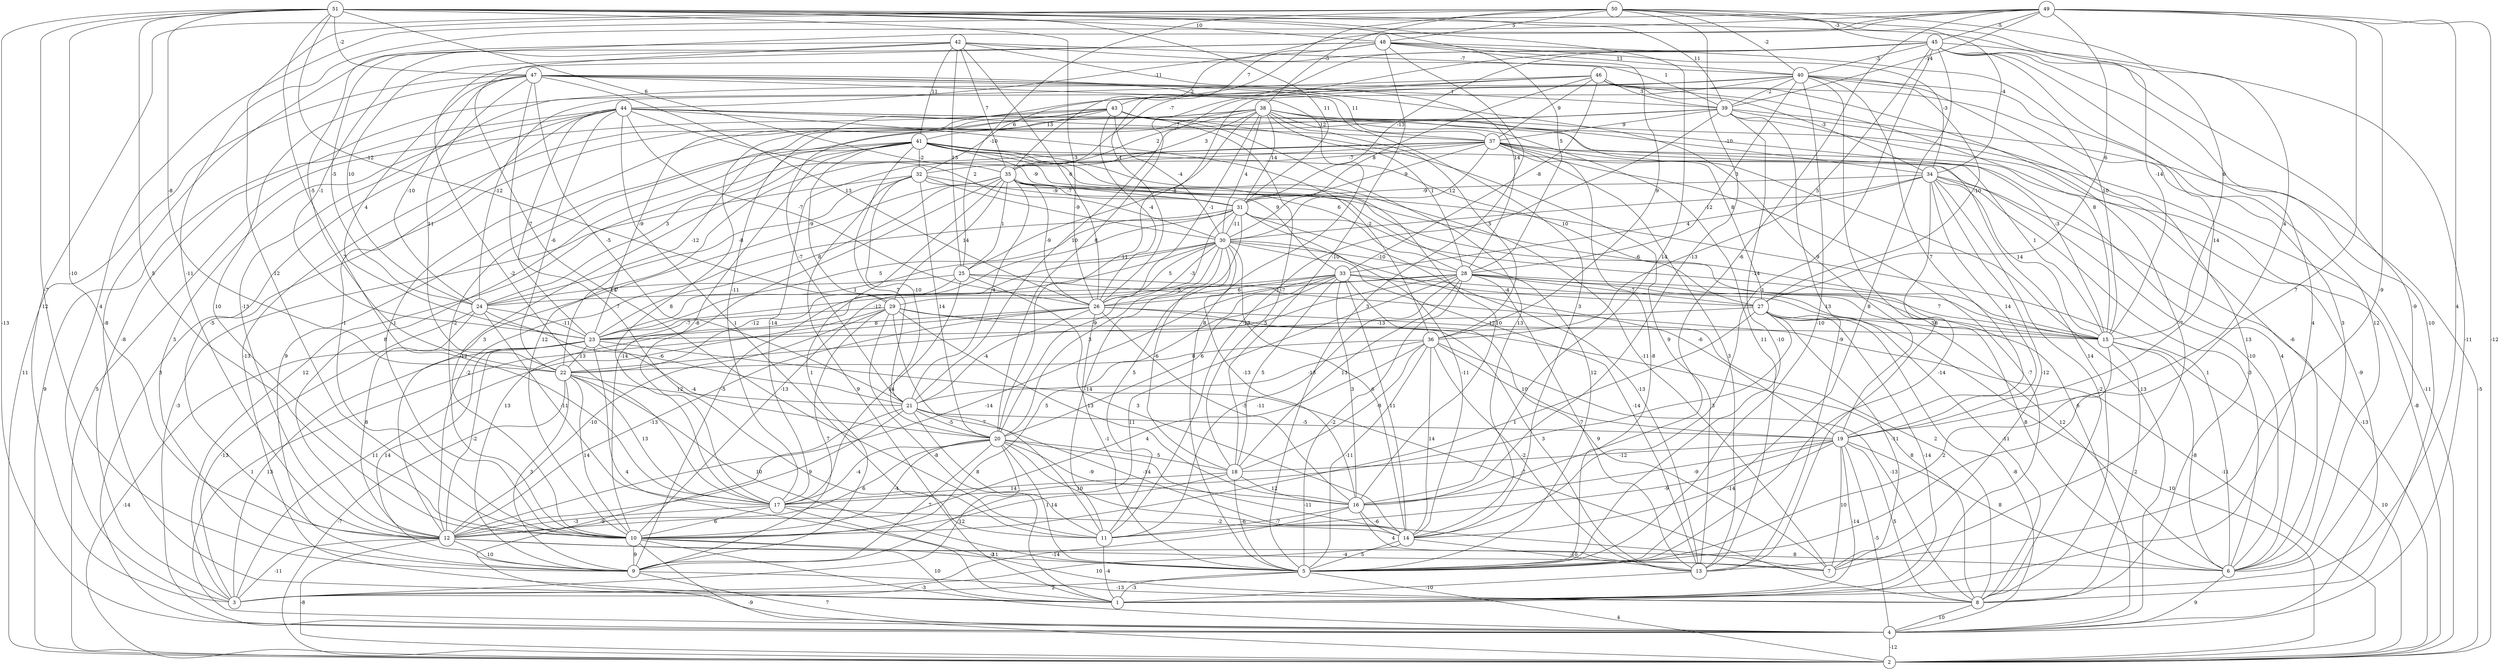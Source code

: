 graph { 
	 fontname="Helvetica,Arial,sans-serif" 
	 node [shape = circle]; 
	 51 -- 4 [label = "-13"];
	 51 -- 9 [label = "-7"];
	 51 -- 10 [label = "5"];
	 51 -- 12 [label = "-10"];
	 51 -- 15 [label = "-14"];
	 51 -- 16 [label = "14"];
	 51 -- 17 [label = "7"];
	 51 -- 22 [label = "-8"];
	 51 -- 26 [label = "-3"];
	 51 -- 28 [label = "5"];
	 51 -- 29 [label = "-12"];
	 51 -- 31 [label = "11"];
	 51 -- 35 [label = "6"];
	 51 -- 39 [label = "11"];
	 51 -- 47 [label = "-2"];
	 51 -- 48 [label = "10"];
	 50 -- 3 [label = "12"];
	 50 -- 10 [label = "12"];
	 50 -- 15 [label = "8"];
	 50 -- 16 [label = "-13"];
	 50 -- 19 [label = "4"];
	 50 -- 25 [label = "-10"];
	 50 -- 26 [label = "1"];
	 50 -- 34 [label = "-4"];
	 50 -- 38 [label = "-5"];
	 50 -- 40 [label = "-2"];
	 50 -- 45 [label = "-3"];
	 50 -- 48 [label = "5"];
	 49 -- 1 [label = "4"];
	 49 -- 2 [label = "-12"];
	 49 -- 3 [label = "4"];
	 49 -- 5 [label = "7"];
	 49 -- 12 [label = "-11"];
	 49 -- 13 [label = "-9"];
	 49 -- 16 [label = "-6"];
	 49 -- 22 [label = "-5"];
	 49 -- 27 [label = "6"];
	 49 -- 35 [label = "2"];
	 49 -- 39 [label = "-14"];
	 49 -- 45 [label = "-5"];
	 48 -- 5 [label = "3"];
	 48 -- 15 [label = "10"];
	 48 -- 18 [label = "-10"];
	 48 -- 23 [label = "-1"];
	 48 -- 24 [label = "10"];
	 48 -- 34 [label = "-3"];
	 48 -- 36 [label = "9"];
	 48 -- 40 [label = "11"];
	 48 -- 43 [label = "7"];
	 48 -- 44 [label = "-11"];
	 47 -- 2 [label = "11"];
	 47 -- 5 [label = "8"];
	 47 -- 10 [label = "10"];
	 47 -- 11 [label = "7"];
	 47 -- 14 [label = "3"];
	 47 -- 19 [label = "9"];
	 47 -- 21 [label = "-5"];
	 47 -- 22 [label = "11"];
	 47 -- 23 [label = "4"];
	 47 -- 24 [label = "-10"];
	 47 -- 26 [label = "13"];
	 47 -- 37 [label = "11"];
	 47 -- 39 [label = "1"];
	 46 -- 6 [label = "3"];
	 46 -- 7 [label = "-7"];
	 46 -- 12 [label = "-13"];
	 46 -- 15 [label = "8"];
	 46 -- 21 [label = "10"];
	 46 -- 30 [label = "8"];
	 46 -- 32 [label = "6"];
	 46 -- 33 [label = "-8"];
	 46 -- 34 [label = "-3"];
	 46 -- 37 [label = "9"];
	 46 -- 39 [label = "3"];
	 45 -- 1 [label = "4"];
	 45 -- 4 [label = "-11"];
	 45 -- 5 [label = "8"];
	 45 -- 6 [label = "-9"];
	 45 -- 8 [label = "-10"];
	 45 -- 14 [label = "-1"];
	 45 -- 17 [label = "-2"];
	 45 -- 19 [label = "14"];
	 45 -- 20 [label = "8"];
	 45 -- 31 [label = "-13"];
	 45 -- 35 [label = "-7"];
	 45 -- 36 [label = "5"];
	 45 -- 40 [label = "-3"];
	 44 -- 2 [label = "9"];
	 44 -- 8 [label = "14"];
	 44 -- 9 [label = "5"];
	 44 -- 10 [label = "-1"];
	 44 -- 11 [label = "1"];
	 44 -- 12 [label = "-5"];
	 44 -- 15 [label = "-3"];
	 44 -- 22 [label = "-6"];
	 44 -- 23 [label = "-7"];
	 44 -- 26 [label = "-7"];
	 44 -- 30 [label = "2"];
	 44 -- 36 [label = "-2"];
	 44 -- 37 [label = "-7"];
	 43 -- 1 [label = "-13"];
	 43 -- 2 [label = "5"];
	 43 -- 13 [label = "9"];
	 43 -- 14 [label = "13"];
	 43 -- 18 [label = "-7"];
	 43 -- 21 [label = "-7"];
	 43 -- 23 [label = "-9"];
	 43 -- 26 [label = "-4"];
	 43 -- 27 [label = "8"];
	 43 -- 30 [label = "-4"];
	 43 -- 41 [label = "13"];
	 42 -- 1 [label = "-8"];
	 42 -- 11 [label = "14"];
	 42 -- 24 [label = "-5"];
	 42 -- 25 [label = "13"];
	 42 -- 26 [label = "6"];
	 42 -- 28 [label = "14"];
	 42 -- 35 [label = "7"];
	 42 -- 39 [label = "1"];
	 42 -- 40 [label = "-7"];
	 42 -- 41 [label = "11"];
	 41 -- 6 [label = "-10"];
	 41 -- 7 [label = "-11"];
	 41 -- 9 [label = "9"];
	 41 -- 10 [label = "3"];
	 41 -- 12 [label = "8"];
	 41 -- 16 [label = "10"];
	 41 -- 17 [label = "-8"];
	 41 -- 20 [label = "7"];
	 41 -- 24 [label = "3"];
	 41 -- 27 [label = "10"];
	 41 -- 28 [label = "6"];
	 41 -- 29 [label = "-9"];
	 41 -- 31 [label = "-9"];
	 41 -- 32 [label = "-2"];
	 41 -- 33 [label = "9"];
	 40 -- 3 [label = "-8"];
	 40 -- 5 [label = "-10"];
	 40 -- 6 [label = "12"];
	 40 -- 8 [label = "13"];
	 40 -- 13 [label = "8"];
	 40 -- 17 [label = "-11"];
	 40 -- 19 [label = "7"];
	 40 -- 20 [label = "11"];
	 40 -- 24 [label = "-12"];
	 40 -- 27 [label = "-10"];
	 40 -- 28 [label = "3"];
	 40 -- 39 [label = "-2"];
	 39 -- 2 [label = "-5"];
	 39 -- 4 [label = "-9"];
	 39 -- 5 [label = "-10"];
	 39 -- 6 [label = "-6"];
	 39 -- 10 [label = "-2"];
	 39 -- 11 [label = "-13"];
	 39 -- 13 [label = "-9"];
	 39 -- 22 [label = "-12"];
	 39 -- 37 [label = "9"];
	 38 -- 2 [label = "-11"];
	 38 -- 4 [label = "3"];
	 38 -- 10 [label = "-1"];
	 38 -- 13 [label = "11"];
	 38 -- 17 [label = "8"];
	 38 -- 25 [label = "-8"];
	 38 -- 26 [label = "-1"];
	 38 -- 28 [label = "1"];
	 38 -- 30 [label = "4"];
	 38 -- 31 [label = "14"];
	 38 -- 32 [label = "2"];
	 38 -- 34 [label = "-10"];
	 38 -- 35 [label = "3"];
	 38 -- 36 [label = "5"];
	 38 -- 37 [label = "-12"];
	 37 -- 1 [label = "-7"];
	 37 -- 2 [label = "-8"];
	 37 -- 3 [label = "12"];
	 37 -- 4 [label = "13"];
	 37 -- 5 [label = "-8"];
	 37 -- 6 [label = "4"];
	 37 -- 10 [label = "12"];
	 37 -- 13 [label = "3"];
	 37 -- 15 [label = "1"];
	 37 -- 17 [label = "-14"];
	 37 -- 30 [label = "12"];
	 37 -- 31 [label = "9"];
	 37 -- 35 [label = "-7"];
	 36 -- 5 [label = "-11"];
	 36 -- 8 [label = "-13"];
	 36 -- 12 [label = "4"];
	 36 -- 13 [label = "-2"];
	 36 -- 14 [label = "14"];
	 36 -- 18 [label = "-8"];
	 36 -- 19 [label = "10"];
	 36 -- 21 [label = "-13"];
	 36 -- 22 [label = "8"];
	 35 -- 4 [label = "6"];
	 35 -- 5 [label = "12"];
	 35 -- 6 [label = "1"];
	 35 -- 9 [label = "1"];
	 35 -- 10 [label = "-14"];
	 35 -- 12 [label = "-12"];
	 35 -- 21 [label = "4"];
	 35 -- 23 [label = "8"];
	 35 -- 25 [label = "1"];
	 35 -- 26 [label = "-9"];
	 35 -- 29 [label = "14"];
	 35 -- 31 [label = "-7"];
	 34 -- 2 [label = "-13"];
	 34 -- 5 [label = "-14"];
	 34 -- 6 [label = "-3"];
	 34 -- 7 [label = "-12"];
	 34 -- 8 [label = "-2"];
	 34 -- 15 [label = "14"];
	 34 -- 19 [label = "14"];
	 34 -- 30 [label = "-12"];
	 34 -- 31 [label = "-9"];
	 34 -- 33 [label = "4"];
	 33 -- 6 [label = "12"];
	 33 -- 8 [label = "2"];
	 33 -- 10 [label = "5"];
	 33 -- 12 [label = "-14"];
	 33 -- 14 [label = "11"];
	 33 -- 16 [label = "3"];
	 33 -- 18 [label = "5"];
	 33 -- 20 [label = "6"];
	 33 -- 23 [label = "-12"];
	 33 -- 26 [label = "6"];
	 33 -- 27 [label = "-4"];
	 32 -- 1 [label = "9"];
	 32 -- 4 [label = "-3"];
	 32 -- 15 [label = "-6"];
	 32 -- 20 [label = "14"];
	 32 -- 21 [label = "-10"];
	 32 -- 24 [label = "-8"];
	 32 -- 30 [label = "-9"];
	 32 -- 31 [label = "-9"];
	 31 -- 9 [label = "-5"];
	 31 -- 11 [label = "5"];
	 31 -- 12 [label = "-2"];
	 31 -- 13 [label = "-13"];
	 31 -- 14 [label = "-11"];
	 31 -- 15 [label = "-14"];
	 31 -- 20 [label = "-9"];
	 31 -- 23 [label = "5"];
	 31 -- 30 [label = "-11"];
	 30 -- 9 [label = "13"];
	 30 -- 10 [label = "-13"];
	 30 -- 11 [label = "-14"];
	 30 -- 13 [label = "-14"];
	 30 -- 14 [label = "6"];
	 30 -- 16 [label = "-13"];
	 30 -- 18 [label = "-6"];
	 30 -- 19 [label = "-6"];
	 30 -- 20 [label = "3"];
	 30 -- 23 [label = "1"];
	 30 -- 26 [label = "-3"];
	 30 -- 28 [label = "-10"];
	 30 -- 29 [label = "5"];
	 29 -- 1 [label = "-8"];
	 29 -- 3 [label = "11"];
	 29 -- 8 [label = "8"];
	 29 -- 9 [label = "7"];
	 29 -- 11 [label = "7"];
	 29 -- 12 [label = "-10"];
	 29 -- 13 [label = "3"];
	 29 -- 16 [label = "13"];
	 29 -- 23 [label = "-7"];
	 28 -- 5 [label = "-2"];
	 28 -- 6 [label = "8"];
	 28 -- 8 [label = "-11"];
	 28 -- 9 [label = "11"];
	 28 -- 11 [label = "-11"];
	 28 -- 13 [label = "7"];
	 28 -- 15 [label = "7"];
	 28 -- 18 [label = "13"];
	 28 -- 22 [label = "5"];
	 28 -- 24 [label = "-5"];
	 28 -- 26 [label = "-1"];
	 28 -- 27 [label = "-7"];
	 27 -- 1 [label = "-14"];
	 27 -- 2 [label = "10"];
	 27 -- 4 [label = "-8"];
	 27 -- 7 [label = "-11"];
	 27 -- 10 [label = "1"];
	 27 -- 15 [label = "-3"];
	 27 -- 17 [label = "3"];
	 27 -- 23 [label = "-13"];
	 26 -- 4 [label = "1"];
	 26 -- 5 [label = "-1"];
	 26 -- 7 [label = "9"];
	 26 -- 12 [label = "-13"];
	 26 -- 15 [label = "12"];
	 26 -- 16 [label = "-5"];
	 26 -- 21 [label = "-4"];
	 26 -- 23 [label = "8"];
	 25 -- 2 [label = "-11"];
	 25 -- 14 [label = "3"];
	 25 -- 15 [label = "13"];
	 25 -- 17 [label = "14"];
	 25 -- 22 [label = "-12"];
	 25 -- 24 [label = "7"];
	 24 -- 3 [label = "-13"];
	 24 -- 12 [label = "8"];
	 24 -- 17 [label = "-11"];
	 24 -- 21 [label = "-6"];
	 24 -- 23 [label = "-11"];
	 23 -- 1 [label = "4"];
	 23 -- 2 [label = "-14"];
	 23 -- 3 [label = "13"];
	 23 -- 8 [label = "-7"];
	 23 -- 9 [label = "14"];
	 23 -- 12 [label = "-2"];
	 23 -- 20 [label = "-4"];
	 23 -- 22 [label = "13"];
	 22 -- 2 [label = "-7"];
	 22 -- 5 [label = "10"];
	 22 -- 9 [label = "3"];
	 22 -- 10 [label = "14"];
	 22 -- 17 [label = "13"];
	 22 -- 21 [label = "12"];
	 21 -- 4 [label = "-9"];
	 21 -- 11 [label = "8"];
	 21 -- 12 [label = "9"];
	 21 -- 14 [label = "-14"];
	 21 -- 19 [label = "-5"];
	 21 -- 20 [label = "-5"];
	 20 -- 3 [label = "12"];
	 20 -- 5 [label = "1"];
	 20 -- 7 [label = "-11"];
	 20 -- 9 [label = "7"];
	 20 -- 10 [label = "-4"];
	 20 -- 12 [label = "6"];
	 20 -- 14 [label = "10"];
	 20 -- 16 [label = "-9"];
	 20 -- 17 [label = "-4"];
	 20 -- 18 [label = "5"];
	 19 -- 1 [label = "-14"];
	 19 -- 4 [label = "-5"];
	 19 -- 6 [label = "8"];
	 19 -- 7 [label = "10"];
	 19 -- 8 [label = "5"];
	 19 -- 11 [label = "-9"];
	 19 -- 14 [label = "-14"];
	 19 -- 16 [label = "-9"];
	 19 -- 18 [label = "-12"];
	 18 -- 5 [label = "-6"];
	 18 -- 10 [label = "14"];
	 18 -- 16 [label = "12"];
	 18 -- 17 [label = "14"];
	 17 -- 8 [label = "-2"];
	 17 -- 10 [label = "6"];
	 17 -- 12 [label = "-3"];
	 17 -- 14 [label = "-2"];
	 16 -- 3 [label = "-14"];
	 16 -- 7 [label = "4"];
	 16 -- 11 [label = "-7"];
	 16 -- 14 [label = "-6"];
	 15 -- 2 [label = "10"];
	 15 -- 5 [label = "2"];
	 15 -- 6 [label = "-8"];
	 15 -- 8 [label = "2"];
	 14 -- 3 [label = "10"];
	 14 -- 5 [label = "5"];
	 14 -- 13 [label = "-10"];
	 13 -- 1 [label = "-10"];
	 12 -- 2 [label = "-8"];
	 12 -- 3 [label = "-11"];
	 12 -- 6 [label = "8"];
	 12 -- 7 [label = "-4"];
	 12 -- 9 [label = "10"];
	 11 -- 1 [label = "-4"];
	 10 -- 1 [label = "10"];
	 10 -- 2 [label = "-9"];
	 10 -- 4 [label = "-3"];
	 10 -- 5 [label = "-11"];
	 10 -- 9 [label = "9"];
	 9 -- 4 [label = "7"];
	 9 -- 8 [label = "-13"];
	 8 -- 4 [label = "10"];
	 6 -- 4 [label = "9"];
	 5 -- 1 [label = "-3"];
	 5 -- 2 [label = "4"];
	 5 -- 3 [label = "2"];
	 4 -- 2 [label = "-12"];
	 1;
	 2;
	 3;
	 4;
	 5;
	 6;
	 7;
	 8;
	 9;
	 10;
	 11;
	 12;
	 13;
	 14;
	 15;
	 16;
	 17;
	 18;
	 19;
	 20;
	 21;
	 22;
	 23;
	 24;
	 25;
	 26;
	 27;
	 28;
	 29;
	 30;
	 31;
	 32;
	 33;
	 34;
	 35;
	 36;
	 37;
	 38;
	 39;
	 40;
	 41;
	 42;
	 43;
	 44;
	 45;
	 46;
	 47;
	 48;
	 49;
	 50;
	 51;
}
